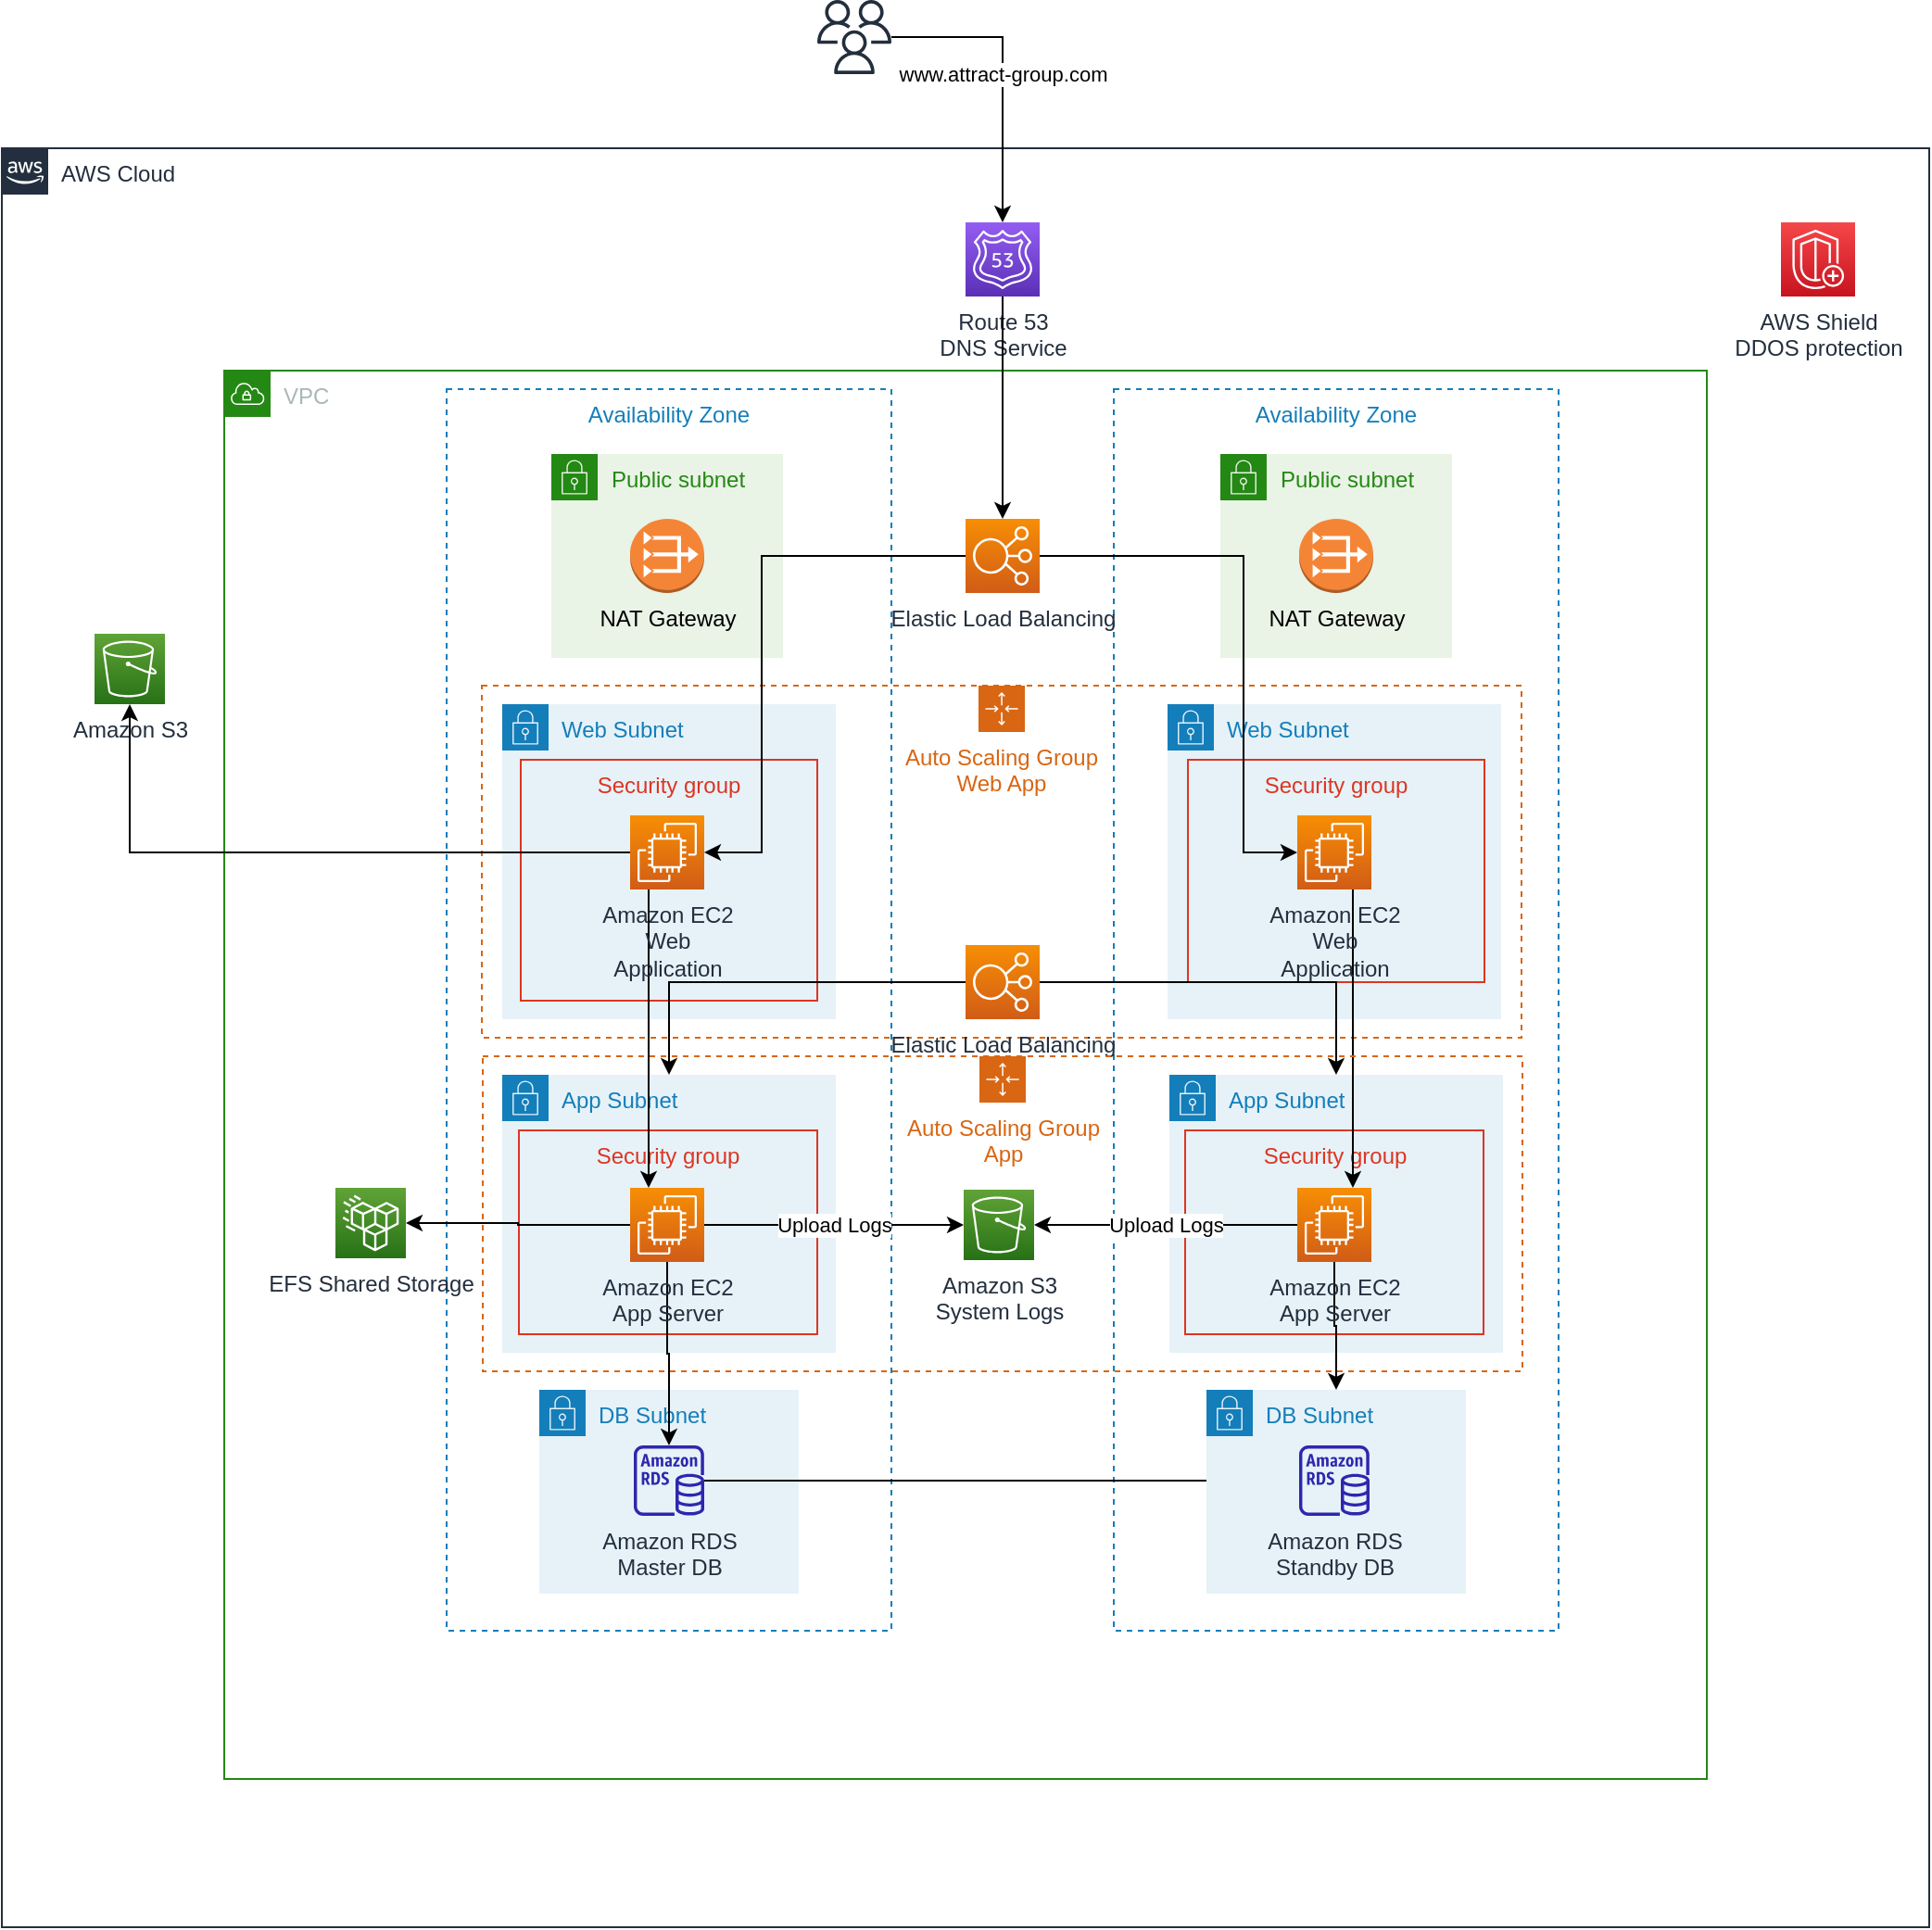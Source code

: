 <mxfile version="21.3.5" type="device">
  <diagram name="Page-1" id="gmAPZauWMYRnbII1rP5q">
    <mxGraphModel dx="2062" dy="1775" grid="1" gridSize="10" guides="1" tooltips="1" connect="1" arrows="1" fold="1" page="1" pageScale="1" pageWidth="827" pageHeight="1169" math="0" shadow="0">
      <root>
        <mxCell id="0" />
        <mxCell id="1" parent="0" />
        <mxCell id="y6Q_-lraRfow1zZ3NCdh-92" value="App Subnet" style="points=[[0,0],[0.25,0],[0.5,0],[0.75,0],[1,0],[1,0.25],[1,0.5],[1,0.75],[1,1],[0.75,1],[0.5,1],[0.25,1],[0,1],[0,0.75],[0,0.5],[0,0.25]];outlineConnect=0;gradientColor=none;html=1;whiteSpace=wrap;fontSize=12;fontStyle=0;container=1;pointerEvents=0;collapsible=0;recursiveResize=0;shape=mxgraph.aws4.group;grIcon=mxgraph.aws4.group_security_group;grStroke=0;strokeColor=#147EBA;fillColor=#E6F2F8;verticalAlign=top;align=left;spacingLeft=30;fontColor=#147EBA;dashed=0;" vertex="1" parent="1">
          <mxGeometry x="510" y="460" width="180" height="150" as="geometry" />
        </mxCell>
        <mxCell id="y6Q_-lraRfow1zZ3NCdh-150" value="Security group" style="fillColor=none;strokeColor=#DD3522;verticalAlign=top;fontStyle=0;fontColor=#DD3522;whiteSpace=wrap;html=1;" vertex="1" parent="1">
          <mxGeometry x="518.5" y="490" width="161" height="110" as="geometry" />
        </mxCell>
        <mxCell id="y6Q_-lraRfow1zZ3NCdh-90" value="App Subnet" style="points=[[0,0],[0.25,0],[0.5,0],[0.75,0],[1,0],[1,0.25],[1,0.5],[1,0.75],[1,1],[0.75,1],[0.5,1],[0.25,1],[0,1],[0,0.75],[0,0.5],[0,0.25]];outlineConnect=0;gradientColor=none;html=1;whiteSpace=wrap;fontSize=12;fontStyle=0;container=1;pointerEvents=0;collapsible=0;recursiveResize=0;shape=mxgraph.aws4.group;grIcon=mxgraph.aws4.group_security_group;grStroke=0;strokeColor=#147EBA;fillColor=#E6F2F8;verticalAlign=top;align=left;spacingLeft=30;fontColor=#147EBA;dashed=0;" vertex="1" parent="1">
          <mxGeometry x="150" y="460" width="180" height="150" as="geometry" />
        </mxCell>
        <mxCell id="y6Q_-lraRfow1zZ3NCdh-149" value="Security group" style="fillColor=none;strokeColor=#DD3522;verticalAlign=top;fontStyle=0;fontColor=#DD3522;whiteSpace=wrap;html=1;" vertex="1" parent="1">
          <mxGeometry x="159" y="490" width="161" height="110" as="geometry" />
        </mxCell>
        <mxCell id="y6Q_-lraRfow1zZ3NCdh-127" value="Availability Zone" style="fillColor=none;strokeColor=#147EBA;dashed=1;verticalAlign=top;fontStyle=0;fontColor=#147EBA;whiteSpace=wrap;html=1;" vertex="1" parent="1">
          <mxGeometry x="480" y="90" width="240" height="670" as="geometry" />
        </mxCell>
        <mxCell id="y6Q_-lraRfow1zZ3NCdh-140" value="Public subnet" style="points=[[0,0],[0.25,0],[0.5,0],[0.75,0],[1,0],[1,0.25],[1,0.5],[1,0.75],[1,1],[0.75,1],[0.5,1],[0.25,1],[0,1],[0,0.75],[0,0.5],[0,0.25]];outlineConnect=0;gradientColor=none;html=1;whiteSpace=wrap;fontSize=12;fontStyle=0;container=1;pointerEvents=0;collapsible=0;recursiveResize=0;shape=mxgraph.aws4.group;grIcon=mxgraph.aws4.group_security_group;grStroke=0;strokeColor=#248814;fillColor=#E9F3E6;verticalAlign=top;align=left;spacingLeft=30;fontColor=#248814;dashed=0;" vertex="1" parent="1">
          <mxGeometry x="537.5" y="125" width="125" height="110" as="geometry" />
        </mxCell>
        <mxCell id="y6Q_-lraRfow1zZ3NCdh-126" value="Availability Zone" style="fillColor=none;strokeColor=#147EBA;dashed=1;verticalAlign=top;fontStyle=0;fontColor=#147EBA;whiteSpace=wrap;html=1;" vertex="1" parent="1">
          <mxGeometry x="120" y="90" width="240" height="670" as="geometry" />
        </mxCell>
        <mxCell id="y6Q_-lraRfow1zZ3NCdh-139" value="Public subnet" style="points=[[0,0],[0.25,0],[0.5,0],[0.75,0],[1,0],[1,0.25],[1,0.5],[1,0.75],[1,1],[0.75,1],[0.5,1],[0.25,1],[0,1],[0,0.75],[0,0.5],[0,0.25]];outlineConnect=0;gradientColor=none;html=1;whiteSpace=wrap;fontSize=12;fontStyle=0;container=1;pointerEvents=0;collapsible=0;recursiveResize=0;shape=mxgraph.aws4.group;grIcon=mxgraph.aws4.group_security_group;grStroke=0;strokeColor=#248814;fillColor=#E9F3E6;verticalAlign=top;align=left;spacingLeft=30;fontColor=#248814;dashed=0;" vertex="1" parent="1">
          <mxGeometry x="176.5" y="125" width="125" height="110" as="geometry" />
        </mxCell>
        <mxCell id="y6Q_-lraRfow1zZ3NCdh-130" value="Web Subnet" style="points=[[0,0],[0.25,0],[0.5,0],[0.75,0],[1,0],[1,0.25],[1,0.5],[1,0.75],[1,1],[0.75,1],[0.5,1],[0.25,1],[0,1],[0,0.75],[0,0.5],[0,0.25]];outlineConnect=0;gradientColor=none;html=1;whiteSpace=wrap;fontSize=12;fontStyle=0;container=1;pointerEvents=0;collapsible=0;recursiveResize=0;shape=mxgraph.aws4.group;grIcon=mxgraph.aws4.group_security_group;grStroke=0;strokeColor=#147EBA;fillColor=#E6F2F8;verticalAlign=top;align=left;spacingLeft=30;fontColor=#147EBA;dashed=0;" vertex="1" parent="1">
          <mxGeometry x="509" y="260" width="180" height="170" as="geometry" />
        </mxCell>
        <mxCell id="y6Q_-lraRfow1zZ3NCdh-129" value="Web Subnet" style="points=[[0,0],[0.25,0],[0.5,0],[0.75,0],[1,0],[1,0.25],[1,0.5],[1,0.75],[1,1],[0.75,1],[0.5,1],[0.25,1],[0,1],[0,0.75],[0,0.5],[0,0.25]];outlineConnect=0;gradientColor=none;html=1;whiteSpace=wrap;fontSize=12;fontStyle=0;container=1;pointerEvents=0;collapsible=0;recursiveResize=0;shape=mxgraph.aws4.group;grIcon=mxgraph.aws4.group_security_group;grStroke=0;strokeColor=#147EBA;fillColor=#E6F2F8;verticalAlign=top;align=left;spacingLeft=30;fontColor=#147EBA;dashed=0;" vertex="1" parent="1">
          <mxGeometry x="150" y="260" width="180" height="170" as="geometry" />
        </mxCell>
        <mxCell id="y6Q_-lraRfow1zZ3NCdh-122" value="Security group" style="fillColor=none;strokeColor=#DD3522;verticalAlign=top;fontStyle=0;fontColor=#DD3522;whiteSpace=wrap;html=1;" vertex="1" parent="1">
          <mxGeometry x="520" y="290" width="160" height="120" as="geometry" />
        </mxCell>
        <mxCell id="y6Q_-lraRfow1zZ3NCdh-121" value="Security group" style="fillColor=none;strokeColor=#DD3522;verticalAlign=top;fontStyle=0;fontColor=#DD3522;whiteSpace=wrap;html=1;" vertex="1" parent="1">
          <mxGeometry x="160" y="290" width="160" height="130" as="geometry" />
        </mxCell>
        <mxCell id="y6Q_-lraRfow1zZ3NCdh-93" value="DB Subnet" style="points=[[0,0],[0.25,0],[0.5,0],[0.75,0],[1,0],[1,0.25],[1,0.5],[1,0.75],[1,1],[0.75,1],[0.5,1],[0.25,1],[0,1],[0,0.75],[0,0.5],[0,0.25]];outlineConnect=0;gradientColor=none;html=1;whiteSpace=wrap;fontSize=12;fontStyle=0;container=1;pointerEvents=0;collapsible=0;recursiveResize=0;shape=mxgraph.aws4.group;grIcon=mxgraph.aws4.group_security_group;grStroke=0;strokeColor=#147EBA;fillColor=#E6F2F8;verticalAlign=top;align=left;spacingLeft=30;fontColor=#147EBA;dashed=0;" vertex="1" parent="1">
          <mxGeometry x="170" y="630" width="140" height="110" as="geometry" />
        </mxCell>
        <mxCell id="y6Q_-lraRfow1zZ3NCdh-8" value="VPC&lt;br&gt;" style="points=[[0,0],[0.25,0],[0.5,0],[0.75,0],[1,0],[1,0.25],[1,0.5],[1,0.75],[1,1],[0.75,1],[0.5,1],[0.25,1],[0,1],[0,0.75],[0,0.5],[0,0.25]];outlineConnect=0;gradientColor=none;html=1;whiteSpace=wrap;fontSize=12;fontStyle=0;container=0;pointerEvents=0;collapsible=0;recursiveResize=0;shape=mxgraph.aws4.group;grIcon=mxgraph.aws4.group_vpc;strokeColor=#248814;fillColor=none;verticalAlign=top;align=left;spacingLeft=30;fontColor=#AAB7B8;dashed=0;" vertex="1" parent="1">
          <mxGeometry y="80" width="800" height="760" as="geometry" />
        </mxCell>
        <mxCell id="y6Q_-lraRfow1zZ3NCdh-55" value="Amazon S3&lt;br&gt;System Logs" style="sketch=0;points=[[0,0,0],[0.25,0,0],[0.5,0,0],[0.75,0,0],[1,0,0],[0,1,0],[0.25,1,0],[0.5,1,0],[0.75,1,0],[1,1,0],[0,0.25,0],[0,0.5,0],[0,0.75,0],[1,0.25,0],[1,0.5,0],[1,0.75,0]];outlineConnect=0;fontColor=#232F3E;gradientColor=#60A337;gradientDirection=north;fillColor=#277116;strokeColor=#ffffff;dashed=0;verticalLabelPosition=bottom;verticalAlign=top;align=center;html=1;fontSize=12;fontStyle=0;aspect=fixed;shape=mxgraph.aws4.resourceIcon;resIcon=mxgraph.aws4.s3;" vertex="1" parent="1">
          <mxGeometry x="399" y="522" width="38" height="38" as="geometry" />
        </mxCell>
        <mxCell id="y6Q_-lraRfow1zZ3NCdh-57" value="Upload Logs" style="edgeStyle=orthogonalEdgeStyle;rounded=0;orthogonalLoop=1;jettySize=auto;html=1;entryX=1;entryY=0.5;entryDx=0;entryDy=0;entryPerimeter=0;" edge="1" parent="1" source="y6Q_-lraRfow1zZ3NCdh-58" target="y6Q_-lraRfow1zZ3NCdh-55">
          <mxGeometry relative="1" as="geometry" />
        </mxCell>
        <mxCell id="y6Q_-lraRfow1zZ3NCdh-120" style="edgeStyle=orthogonalEdgeStyle;rounded=0;orthogonalLoop=1;jettySize=auto;html=1;exitX=0.5;exitY=1;exitDx=0;exitDy=0;exitPerimeter=0;" edge="1" parent="1" source="y6Q_-lraRfow1zZ3NCdh-58" target="y6Q_-lraRfow1zZ3NCdh-95">
          <mxGeometry relative="1" as="geometry" />
        </mxCell>
        <mxCell id="y6Q_-lraRfow1zZ3NCdh-58" value="Amazon EC2&lt;br&gt;App Server" style="sketch=0;points=[[0,0,0],[0.25,0,0],[0.5,0,0],[0.75,0,0],[1,0,0],[0,1,0],[0.25,1,0],[0.5,1,0],[0.75,1,0],[1,1,0],[0,0.25,0],[0,0.5,0],[0,0.75,0],[1,0.25,0],[1,0.5,0],[1,0.75,0]];outlineConnect=0;fontColor=#232F3E;gradientColor=#F78E04;gradientDirection=north;fillColor=#D05C17;strokeColor=#ffffff;dashed=0;verticalLabelPosition=bottom;verticalAlign=top;align=center;html=1;fontSize=12;fontStyle=0;aspect=fixed;shape=mxgraph.aws4.resourceIcon;resIcon=mxgraph.aws4.ec2;" vertex="1" parent="1">
          <mxGeometry x="579" y="521" width="40" height="40" as="geometry" />
        </mxCell>
        <mxCell id="y6Q_-lraRfow1zZ3NCdh-59" style="edgeStyle=orthogonalEdgeStyle;rounded=0;orthogonalLoop=1;jettySize=auto;html=1;" edge="1" parent="1" source="y6Q_-lraRfow1zZ3NCdh-60" target="y6Q_-lraRfow1zZ3NCdh-56">
          <mxGeometry relative="1" as="geometry" />
        </mxCell>
        <mxCell id="y6Q_-lraRfow1zZ3NCdh-60" value="Amazon RDS&lt;br&gt;Master DB" style="sketch=0;outlineConnect=0;fontColor=#232F3E;gradientColor=none;fillColor=#2E27AD;strokeColor=none;dashed=0;verticalLabelPosition=bottom;verticalAlign=top;align=center;html=1;fontSize=12;fontStyle=0;aspect=fixed;pointerEvents=1;shape=mxgraph.aws4.rds_instance;" vertex="1" parent="1">
          <mxGeometry x="221" y="660" width="38" height="38" as="geometry" />
        </mxCell>
        <mxCell id="y6Q_-lraRfow1zZ3NCdh-61" value="Upload Logs" style="edgeStyle=orthogonalEdgeStyle;rounded=0;orthogonalLoop=1;jettySize=auto;html=1;entryX=0;entryY=0.5;entryDx=0;entryDy=0;entryPerimeter=0;" edge="1" parent="1" source="y6Q_-lraRfow1zZ3NCdh-63" target="y6Q_-lraRfow1zZ3NCdh-55">
          <mxGeometry relative="1" as="geometry" />
        </mxCell>
        <mxCell id="y6Q_-lraRfow1zZ3NCdh-117" style="edgeStyle=orthogonalEdgeStyle;rounded=0;orthogonalLoop=1;jettySize=auto;html=1;exitX=0;exitY=0.5;exitDx=0;exitDy=0;exitPerimeter=0;entryX=1;entryY=0.5;entryDx=0;entryDy=0;entryPerimeter=0;" edge="1" parent="1" source="y6Q_-lraRfow1zZ3NCdh-63" target="y6Q_-lraRfow1zZ3NCdh-113">
          <mxGeometry relative="1" as="geometry" />
        </mxCell>
        <mxCell id="y6Q_-lraRfow1zZ3NCdh-119" style="edgeStyle=orthogonalEdgeStyle;rounded=0;orthogonalLoop=1;jettySize=auto;html=1;exitX=0.5;exitY=1;exitDx=0;exitDy=0;exitPerimeter=0;" edge="1" parent="1" source="y6Q_-lraRfow1zZ3NCdh-63" target="y6Q_-lraRfow1zZ3NCdh-60">
          <mxGeometry relative="1" as="geometry" />
        </mxCell>
        <mxCell id="y6Q_-lraRfow1zZ3NCdh-63" value="Amazon EC2&lt;br&gt;App Server" style="sketch=0;points=[[0,0,0],[0.25,0,0],[0.5,0,0],[0.75,0,0],[1,0,0],[0,1,0],[0.25,1,0],[0.5,1,0],[0.75,1,0],[1,1,0],[0,0.25,0],[0,0.5,0],[0,0.75,0],[1,0.25,0],[1,0.5,0],[1,0.75,0]];outlineConnect=0;fontColor=#232F3E;gradientColor=#F78E04;gradientDirection=north;fillColor=#D05C17;strokeColor=#ffffff;dashed=0;verticalLabelPosition=bottom;verticalAlign=top;align=center;html=1;fontSize=12;fontStyle=0;aspect=fixed;shape=mxgraph.aws4.resourceIcon;resIcon=mxgraph.aws4.ec2;" vertex="1" parent="1">
          <mxGeometry x="219" y="521" width="40" height="40" as="geometry" />
        </mxCell>
        <mxCell id="y6Q_-lraRfow1zZ3NCdh-65" value="Auto Scaling Group&lt;br&gt;Web App" style="points=[[0,0],[0.25,0],[0.5,0],[0.75,0],[1,0],[1,0.25],[1,0.5],[1,0.75],[1,1],[0.75,1],[0.5,1],[0.25,1],[0,1],[0,0.75],[0,0.5],[0,0.25]];outlineConnect=0;gradientColor=none;html=1;whiteSpace=wrap;fontSize=12;fontStyle=0;container=0;pointerEvents=0;collapsible=0;recursiveResize=0;shape=mxgraph.aws4.groupCenter;grIcon=mxgraph.aws4.group_auto_scaling_group;grStroke=1;strokeColor=#D86613;fillColor=none;verticalAlign=top;align=center;fontColor=#D86613;dashed=1;spacingTop=25;" vertex="1" parent="1">
          <mxGeometry x="139" y="250" width="561" height="190" as="geometry" />
        </mxCell>
        <mxCell id="y6Q_-lraRfow1zZ3NCdh-154" style="edgeStyle=orthogonalEdgeStyle;rounded=0;orthogonalLoop=1;jettySize=auto;html=1;exitX=0.75;exitY=1;exitDx=0;exitDy=0;exitPerimeter=0;entryX=0.75;entryY=0;entryDx=0;entryDy=0;entryPerimeter=0;" edge="1" parent="1" source="y6Q_-lraRfow1zZ3NCdh-52" target="y6Q_-lraRfow1zZ3NCdh-58">
          <mxGeometry relative="1" as="geometry" />
        </mxCell>
        <mxCell id="y6Q_-lraRfow1zZ3NCdh-52" value="Amazon EC2&lt;br&gt;Web&lt;br&gt;Application" style="sketch=0;points=[[0,0,0],[0.25,0,0],[0.5,0,0],[0.75,0,0],[1,0,0],[0,1,0],[0.25,1,0],[0.5,1,0],[0.75,1,0],[1,1,0],[0,0.25,0],[0,0.5,0],[0,0.75,0],[1,0.25,0],[1,0.5,0],[1,0.75,0]];outlineConnect=0;fontColor=#232F3E;gradientColor=#F78E04;gradientDirection=north;fillColor=#D05C17;strokeColor=#ffffff;dashed=0;verticalLabelPosition=bottom;verticalAlign=top;align=center;html=1;fontSize=12;fontStyle=0;aspect=fixed;shape=mxgraph.aws4.resourceIcon;resIcon=mxgraph.aws4.ec2;" vertex="1" parent="1">
          <mxGeometry x="579" y="320" width="40" height="40" as="geometry" />
        </mxCell>
        <mxCell id="y6Q_-lraRfow1zZ3NCdh-128" style="edgeStyle=orthogonalEdgeStyle;rounded=0;orthogonalLoop=1;jettySize=auto;html=1;entryX=0.5;entryY=1;entryDx=0;entryDy=0;entryPerimeter=0;" edge="1" parent="1" source="y6Q_-lraRfow1zZ3NCdh-66" target="y6Q_-lraRfow1zZ3NCdh-116">
          <mxGeometry relative="1" as="geometry" />
        </mxCell>
        <mxCell id="y6Q_-lraRfow1zZ3NCdh-153" style="edgeStyle=orthogonalEdgeStyle;rounded=0;orthogonalLoop=1;jettySize=auto;html=1;exitX=0.25;exitY=1;exitDx=0;exitDy=0;exitPerimeter=0;entryX=0.25;entryY=0;entryDx=0;entryDy=0;entryPerimeter=0;" edge="1" parent="1" source="y6Q_-lraRfow1zZ3NCdh-66" target="y6Q_-lraRfow1zZ3NCdh-63">
          <mxGeometry relative="1" as="geometry" />
        </mxCell>
        <mxCell id="y6Q_-lraRfow1zZ3NCdh-66" value="Amazon EC2&lt;br&gt;Web&lt;br&gt;Application" style="sketch=0;points=[[0,0,0],[0.25,0,0],[0.5,0,0],[0.75,0,0],[1,0,0],[0,1,0],[0.25,1,0],[0.5,1,0],[0.75,1,0],[1,1,0],[0,0.25,0],[0,0.5,0],[0,0.75,0],[1,0.25,0],[1,0.5,0],[1,0.75,0]];outlineConnect=0;fontColor=#232F3E;gradientColor=#F78E04;gradientDirection=north;fillColor=#D05C17;strokeColor=#ffffff;dashed=0;verticalLabelPosition=bottom;verticalAlign=top;align=center;html=1;fontSize=12;fontStyle=0;aspect=fixed;shape=mxgraph.aws4.resourceIcon;resIcon=mxgraph.aws4.ec2;" vertex="1" parent="1">
          <mxGeometry x="219" y="320" width="40" height="40" as="geometry" />
        </mxCell>
        <mxCell id="y6Q_-lraRfow1zZ3NCdh-111" style="edgeStyle=orthogonalEdgeStyle;rounded=0;orthogonalLoop=1;jettySize=auto;html=1;" edge="1" parent="1" source="y6Q_-lraRfow1zZ3NCdh-110" target="y6Q_-lraRfow1zZ3NCdh-90">
          <mxGeometry relative="1" as="geometry" />
        </mxCell>
        <mxCell id="y6Q_-lraRfow1zZ3NCdh-112" style="edgeStyle=orthogonalEdgeStyle;rounded=0;orthogonalLoop=1;jettySize=auto;html=1;exitX=1;exitY=0.5;exitDx=0;exitDy=0;exitPerimeter=0;" edge="1" parent="1" source="y6Q_-lraRfow1zZ3NCdh-110" target="y6Q_-lraRfow1zZ3NCdh-92">
          <mxGeometry relative="1" as="geometry" />
        </mxCell>
        <mxCell id="y6Q_-lraRfow1zZ3NCdh-110" value="Elastic Load Balancing" style="sketch=0;points=[[0,0,0],[0.25,0,0],[0.5,0,0],[0.75,0,0],[1,0,0],[0,1,0],[0.25,1,0],[0.5,1,0],[0.75,1,0],[1,1,0],[0,0.25,0],[0,0.5,0],[0,0.75,0],[1,0.25,0],[1,0.5,0],[1,0.75,0]];outlineConnect=0;fontColor=#232F3E;gradientColor=#F78E04;gradientDirection=north;fillColor=#D05C17;strokeColor=#ffffff;dashed=0;verticalLabelPosition=bottom;verticalAlign=top;align=center;html=1;fontSize=12;fontStyle=0;aspect=fixed;shape=mxgraph.aws4.resourceIcon;resIcon=mxgraph.aws4.elastic_load_balancing;" vertex="1" parent="1">
          <mxGeometry x="400" y="390" width="40" height="40" as="geometry" />
        </mxCell>
        <mxCell id="y6Q_-lraRfow1zZ3NCdh-95" value="DB Subnet" style="points=[[0,0],[0.25,0],[0.5,0],[0.75,0],[1,0],[1,0.25],[1,0.5],[1,0.75],[1,1],[0.75,1],[0.5,1],[0.25,1],[0,1],[0,0.75],[0,0.5],[0,0.25]];outlineConnect=0;gradientColor=none;html=1;whiteSpace=wrap;fontSize=12;fontStyle=0;container=1;pointerEvents=0;collapsible=0;recursiveResize=0;shape=mxgraph.aws4.group;grIcon=mxgraph.aws4.group_security_group;grStroke=0;strokeColor=#147EBA;fillColor=#E6F2F8;verticalAlign=top;align=left;spacingLeft=30;fontColor=#147EBA;dashed=0;" vertex="1" parent="1">
          <mxGeometry x="530" y="630" width="140" height="110" as="geometry" />
        </mxCell>
        <mxCell id="y6Q_-lraRfow1zZ3NCdh-56" value="Amazon RDS&lt;br&gt;Standby DB&lt;br&gt;" style="sketch=0;outlineConnect=0;fontColor=#232F3E;gradientColor=none;fillColor=#2E27AD;strokeColor=none;dashed=0;verticalLabelPosition=bottom;verticalAlign=top;align=center;html=1;fontSize=12;fontStyle=0;aspect=fixed;pointerEvents=1;shape=mxgraph.aws4.rds_instance;" vertex="1" parent="y6Q_-lraRfow1zZ3NCdh-95">
          <mxGeometry x="50" y="30" width="38" height="38" as="geometry" />
        </mxCell>
        <mxCell id="y6Q_-lraRfow1zZ3NCdh-102" value="Auto Scaling Group&lt;br&gt;App" style="points=[[0,0],[0.25,0],[0.5,0],[0.75,0],[1,0],[1,0.25],[1,0.5],[1,0.75],[1,1],[0.75,1],[0.5,1],[0.25,1],[0,1],[0,0.75],[0,0.5],[0,0.25]];outlineConnect=0;gradientColor=none;html=1;whiteSpace=wrap;fontSize=12;fontStyle=0;container=0;pointerEvents=0;collapsible=0;recursiveResize=0;shape=mxgraph.aws4.groupCenter;grIcon=mxgraph.aws4.group_auto_scaling_group;grStroke=1;strokeColor=#D86613;fillColor=none;verticalAlign=top;align=center;fontColor=#D86613;dashed=1;spacingTop=25;" vertex="1" parent="1">
          <mxGeometry x="139.5" y="450" width="561" height="170" as="geometry" />
        </mxCell>
        <mxCell id="y6Q_-lraRfow1zZ3NCdh-135" style="edgeStyle=orthogonalEdgeStyle;rounded=0;orthogonalLoop=1;jettySize=auto;html=1;entryX=1;entryY=0.5;entryDx=0;entryDy=0;entryPerimeter=0;" edge="1" parent="1" source="y6Q_-lraRfow1zZ3NCdh-103" target="y6Q_-lraRfow1zZ3NCdh-66">
          <mxGeometry relative="1" as="geometry">
            <Array as="points">
              <mxPoint x="290" y="180" />
              <mxPoint x="290" y="340" />
            </Array>
          </mxGeometry>
        </mxCell>
        <mxCell id="y6Q_-lraRfow1zZ3NCdh-136" style="edgeStyle=orthogonalEdgeStyle;rounded=0;orthogonalLoop=1;jettySize=auto;html=1;entryX=0;entryY=0.5;entryDx=0;entryDy=0;entryPerimeter=0;" edge="1" parent="1" source="y6Q_-lraRfow1zZ3NCdh-103" target="y6Q_-lraRfow1zZ3NCdh-52">
          <mxGeometry relative="1" as="geometry">
            <Array as="points">
              <mxPoint x="550" y="180" />
              <mxPoint x="550" y="340" />
            </Array>
          </mxGeometry>
        </mxCell>
        <mxCell id="y6Q_-lraRfow1zZ3NCdh-103" value="Elastic Load Balancing" style="sketch=0;points=[[0,0,0],[0.25,0,0],[0.5,0,0],[0.75,0,0],[1,0,0],[0,1,0],[0.25,1,0],[0.5,1,0],[0.75,1,0],[1,1,0],[0,0.25,0],[0,0.5,0],[0,0.75,0],[1,0.25,0],[1,0.5,0],[1,0.75,0]];outlineConnect=0;fontColor=#232F3E;gradientColor=#F78E04;gradientDirection=north;fillColor=#D05C17;strokeColor=#ffffff;dashed=0;verticalLabelPosition=bottom;verticalAlign=top;align=center;html=1;fontSize=12;fontStyle=0;aspect=fixed;shape=mxgraph.aws4.resourceIcon;resIcon=mxgraph.aws4.elastic_load_balancing;" vertex="1" parent="1">
          <mxGeometry x="400" y="160" width="40" height="40" as="geometry" />
        </mxCell>
        <mxCell id="y6Q_-lraRfow1zZ3NCdh-113" value="EFS Shared Storage" style="sketch=0;points=[[0,0,0],[0.25,0,0],[0.5,0,0],[0.75,0,0],[1,0,0],[0,1,0],[0.25,1,0],[0.5,1,0],[0.75,1,0],[1,1,0],[0,0.25,0],[0,0.5,0],[0,0.75,0],[1,0.25,0],[1,0.5,0],[1,0.75,0]];outlineConnect=0;fontColor=#232F3E;gradientColor=#60A337;gradientDirection=north;fillColor=#277116;strokeColor=#ffffff;dashed=0;verticalLabelPosition=bottom;verticalAlign=top;align=center;html=1;fontSize=12;fontStyle=0;aspect=fixed;shape=mxgraph.aws4.resourceIcon;resIcon=mxgraph.aws4.efs_standard;" vertex="1" parent="1">
          <mxGeometry x="60" y="521" width="38" height="38" as="geometry" />
        </mxCell>
        <mxCell id="y6Q_-lraRfow1zZ3NCdh-116" value="Amazon S3&lt;br&gt;" style="sketch=0;points=[[0,0,0],[0.25,0,0],[0.5,0,0],[0.75,0,0],[1,0,0],[0,1,0],[0.25,1,0],[0.5,1,0],[0.75,1,0],[1,1,0],[0,0.25,0],[0,0.5,0],[0,0.75,0],[1,0.25,0],[1,0.5,0],[1,0.75,0]];outlineConnect=0;fontColor=#232F3E;gradientColor=#60A337;gradientDirection=north;fillColor=#277116;strokeColor=#ffffff;dashed=0;verticalLabelPosition=bottom;verticalAlign=top;align=center;html=1;fontSize=12;fontStyle=0;aspect=fixed;shape=mxgraph.aws4.resourceIcon;resIcon=mxgraph.aws4.s3;" vertex="1" parent="1">
          <mxGeometry x="-70" y="222" width="38" height="38" as="geometry" />
        </mxCell>
        <mxCell id="y6Q_-lraRfow1zZ3NCdh-137" value="NAT Gateway" style="outlineConnect=0;dashed=0;verticalLabelPosition=bottom;verticalAlign=top;align=center;html=1;shape=mxgraph.aws3.vpc_nat_gateway;fillColor=#F58536;gradientColor=none;" vertex="1" parent="1">
          <mxGeometry x="219" y="160" width="40" height="40" as="geometry" />
        </mxCell>
        <mxCell id="y6Q_-lraRfow1zZ3NCdh-138" value="NAT Gateway" style="outlineConnect=0;dashed=0;verticalLabelPosition=bottom;verticalAlign=top;align=center;html=1;shape=mxgraph.aws3.vpc_nat_gateway;fillColor=#F58536;gradientColor=none;" vertex="1" parent="1">
          <mxGeometry x="580" y="160" width="40" height="40" as="geometry" />
        </mxCell>
        <mxCell id="y6Q_-lraRfow1zZ3NCdh-141" value="AWS Cloud" style="points=[[0,0],[0.25,0],[0.5,0],[0.75,0],[1,0],[1,0.25],[1,0.5],[1,0.75],[1,1],[0.75,1],[0.5,1],[0.25,1],[0,1],[0,0.75],[0,0.5],[0,0.25]];outlineConnect=0;gradientColor=none;html=1;whiteSpace=wrap;fontSize=12;fontStyle=0;container=1;pointerEvents=0;collapsible=0;recursiveResize=0;shape=mxgraph.aws4.group;grIcon=mxgraph.aws4.group_aws_cloud_alt;strokeColor=#232F3E;fillColor=none;verticalAlign=top;align=left;spacingLeft=30;fontColor=#232F3E;dashed=0;" vertex="1" parent="1">
          <mxGeometry x="-120" y="-40" width="1040" height="960" as="geometry" />
        </mxCell>
        <mxCell id="y6Q_-lraRfow1zZ3NCdh-143" value="Route 53&lt;br&gt;DNS Service" style="sketch=0;points=[[0,0,0],[0.25,0,0],[0.5,0,0],[0.75,0,0],[1,0,0],[0,1,0],[0.25,1,0],[0.5,1,0],[0.75,1,0],[1,1,0],[0,0.25,0],[0,0.5,0],[0,0.75,0],[1,0.25,0],[1,0.5,0],[1,0.75,0]];outlineConnect=0;fontColor=#232F3E;gradientColor=#945DF2;gradientDirection=north;fillColor=#5A30B5;strokeColor=#ffffff;dashed=0;verticalLabelPosition=bottom;verticalAlign=top;align=center;html=1;fontSize=12;fontStyle=0;aspect=fixed;shape=mxgraph.aws4.resourceIcon;resIcon=mxgraph.aws4.route_53;" vertex="1" parent="y6Q_-lraRfow1zZ3NCdh-141">
          <mxGeometry x="520" y="40" width="40" height="40" as="geometry" />
        </mxCell>
        <mxCell id="y6Q_-lraRfow1zZ3NCdh-146" value="AWS Shield &lt;br&gt;DDOS protection" style="sketch=0;points=[[0,0,0],[0.25,0,0],[0.5,0,0],[0.75,0,0],[1,0,0],[0,1,0],[0.25,1,0],[0.5,1,0],[0.75,1,0],[1,1,0],[0,0.25,0],[0,0.5,0],[0,0.75,0],[1,0.25,0],[1,0.5,0],[1,0.75,0]];outlineConnect=0;fontColor=#232F3E;gradientColor=#F54749;gradientDirection=north;fillColor=#C7131F;strokeColor=#ffffff;dashed=0;verticalLabelPosition=bottom;verticalAlign=top;align=center;html=1;fontSize=12;fontStyle=0;aspect=fixed;shape=mxgraph.aws4.resourceIcon;resIcon=mxgraph.aws4.shield;" vertex="1" parent="y6Q_-lraRfow1zZ3NCdh-141">
          <mxGeometry x="960" y="40" width="40" height="40" as="geometry" />
        </mxCell>
        <mxCell id="y6Q_-lraRfow1zZ3NCdh-145" style="edgeStyle=orthogonalEdgeStyle;rounded=0;orthogonalLoop=1;jettySize=auto;html=1;" edge="1" parent="1" source="y6Q_-lraRfow1zZ3NCdh-143" target="y6Q_-lraRfow1zZ3NCdh-103">
          <mxGeometry relative="1" as="geometry" />
        </mxCell>
        <mxCell id="y6Q_-lraRfow1zZ3NCdh-148" value="www.attract-group.com" style="edgeStyle=orthogonalEdgeStyle;rounded=0;orthogonalLoop=1;jettySize=auto;html=1;" edge="1" parent="1" source="y6Q_-lraRfow1zZ3NCdh-147" target="y6Q_-lraRfow1zZ3NCdh-143">
          <mxGeometry relative="1" as="geometry" />
        </mxCell>
        <mxCell id="y6Q_-lraRfow1zZ3NCdh-147" value="" style="sketch=0;outlineConnect=0;fontColor=#232F3E;gradientColor=none;fillColor=#232F3D;strokeColor=none;dashed=0;verticalLabelPosition=bottom;verticalAlign=top;align=center;html=1;fontSize=12;fontStyle=0;aspect=fixed;pointerEvents=1;shape=mxgraph.aws4.users;" vertex="1" parent="1">
          <mxGeometry x="320" y="-120" width="40" height="40" as="geometry" />
        </mxCell>
      </root>
    </mxGraphModel>
  </diagram>
</mxfile>
